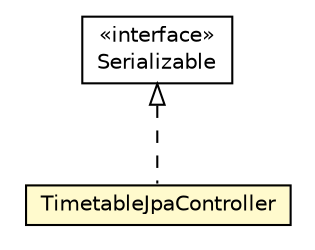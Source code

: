 #!/usr/local/bin/dot
#
# Class diagram 
# Generated by UMLGraph version R5_6-24-gf6e263 (http://www.umlgraph.org/)
#

digraph G {
	edge [fontname="Helvetica",fontsize=10,labelfontname="Helvetica",labelfontsize=10];
	node [fontname="Helvetica",fontsize=10,shape=plaintext];
	nodesep=0.25;
	ranksep=0.5;
	// com.elte.osz.logic.controllers.TimetableJpaController
	c847 [label=<<table title="com.elte.osz.logic.controllers.TimetableJpaController" border="0" cellborder="1" cellspacing="0" cellpadding="2" port="p" bgcolor="lemonChiffon" href="./TimetableJpaController.html">
		<tr><td><table border="0" cellspacing="0" cellpadding="1">
<tr><td align="center" balign="center"> TimetableJpaController </td></tr>
		</table></td></tr>
		</table>>, URL="./TimetableJpaController.html", fontname="Helvetica", fontcolor="black", fontsize=10.0];
	//com.elte.osz.logic.controllers.TimetableJpaController implements java.io.Serializable
	c854:p -> c847:p [dir=back,arrowtail=empty,style=dashed];
	// java.io.Serializable
	c854 [label=<<table title="java.io.Serializable" border="0" cellborder="1" cellspacing="0" cellpadding="2" port="p" href="http://java.sun.com/j2se/1.4.2/docs/api/java/io/Serializable.html">
		<tr><td><table border="0" cellspacing="0" cellpadding="1">
<tr><td align="center" balign="center"> &#171;interface&#187; </td></tr>
<tr><td align="center" balign="center"> Serializable </td></tr>
		</table></td></tr>
		</table>>, URL="http://java.sun.com/j2se/1.4.2/docs/api/java/io/Serializable.html", fontname="Helvetica", fontcolor="black", fontsize=10.0];
}

